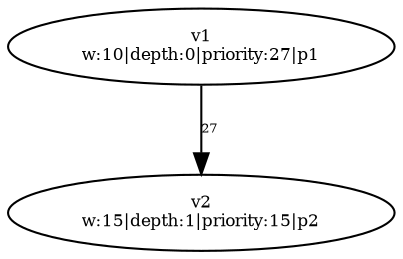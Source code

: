 digraph {
	v1 [label="v1
w:10|depth:0|priority:27|p1" fontsize=8.0]
	v2 [label="v2
w:15|depth:1|priority:15|p2" fontsize=8.0]
	v1 -> v2 [label=27 constraint=true fontsize=6.0]
}
